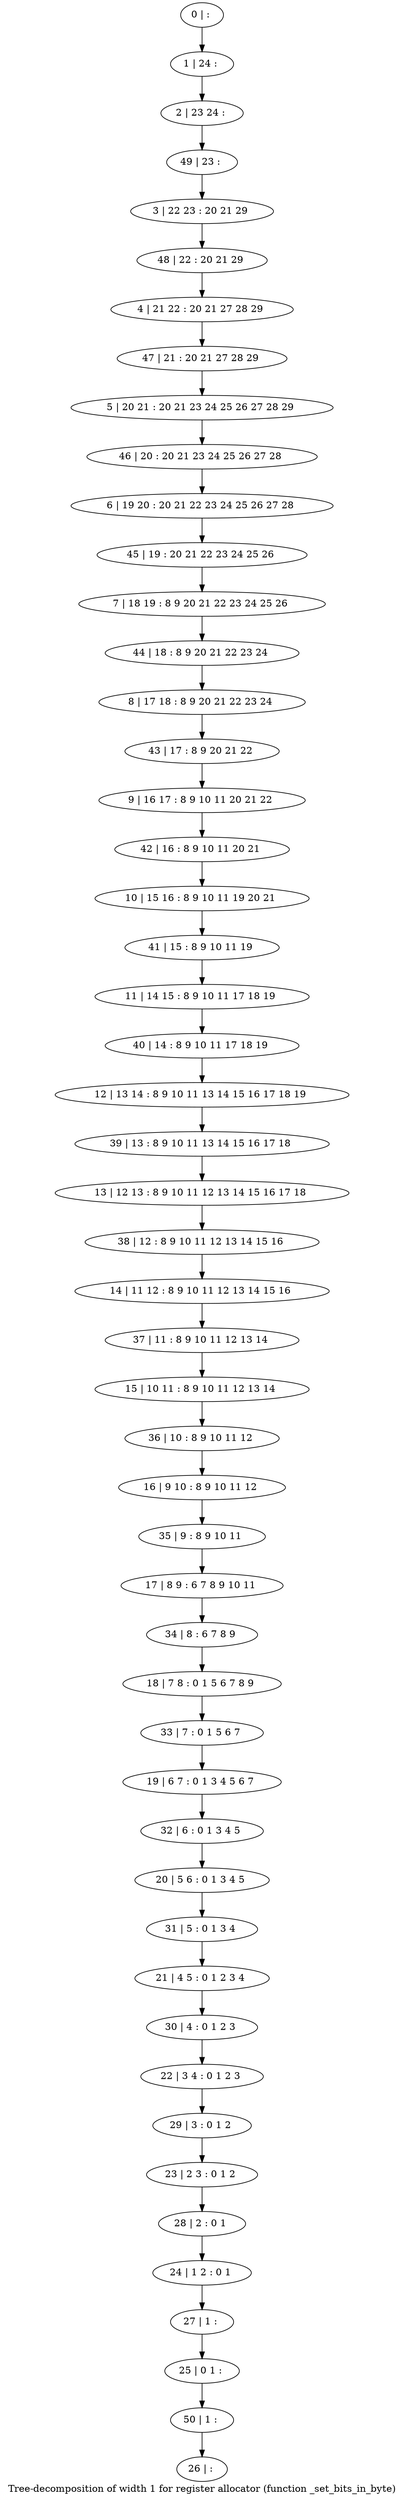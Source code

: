 digraph G {
graph [label="Tree-decomposition of width 1 for register allocator (function _set_bits_in_byte)"]
0[label="0 | : "];
1[label="1 | 24 : "];
2[label="2 | 23 24 : "];
3[label="3 | 22 23 : 20 21 29 "];
4[label="4 | 21 22 : 20 21 27 28 29 "];
5[label="5 | 20 21 : 20 21 23 24 25 26 27 28 29 "];
6[label="6 | 19 20 : 20 21 22 23 24 25 26 27 28 "];
7[label="7 | 18 19 : 8 9 20 21 22 23 24 25 26 "];
8[label="8 | 17 18 : 8 9 20 21 22 23 24 "];
9[label="9 | 16 17 : 8 9 10 11 20 21 22 "];
10[label="10 | 15 16 : 8 9 10 11 19 20 21 "];
11[label="11 | 14 15 : 8 9 10 11 17 18 19 "];
12[label="12 | 13 14 : 8 9 10 11 13 14 15 16 17 18 19 "];
13[label="13 | 12 13 : 8 9 10 11 12 13 14 15 16 17 18 "];
14[label="14 | 11 12 : 8 9 10 11 12 13 14 15 16 "];
15[label="15 | 10 11 : 8 9 10 11 12 13 14 "];
16[label="16 | 9 10 : 8 9 10 11 12 "];
17[label="17 | 8 9 : 6 7 8 9 10 11 "];
18[label="18 | 7 8 : 0 1 5 6 7 8 9 "];
19[label="19 | 6 7 : 0 1 3 4 5 6 7 "];
20[label="20 | 5 6 : 0 1 3 4 5 "];
21[label="21 | 4 5 : 0 1 2 3 4 "];
22[label="22 | 3 4 : 0 1 2 3 "];
23[label="23 | 2 3 : 0 1 2 "];
24[label="24 | 1 2 : 0 1 "];
25[label="25 | 0 1 : "];
26[label="26 | : "];
27[label="27 | 1 : "];
28[label="28 | 2 : 0 1 "];
29[label="29 | 3 : 0 1 2 "];
30[label="30 | 4 : 0 1 2 3 "];
31[label="31 | 5 : 0 1 3 4 "];
32[label="32 | 6 : 0 1 3 4 5 "];
33[label="33 | 7 : 0 1 5 6 7 "];
34[label="34 | 8 : 6 7 8 9 "];
35[label="35 | 9 : 8 9 10 11 "];
36[label="36 | 10 : 8 9 10 11 12 "];
37[label="37 | 11 : 8 9 10 11 12 13 14 "];
38[label="38 | 12 : 8 9 10 11 12 13 14 15 16 "];
39[label="39 | 13 : 8 9 10 11 13 14 15 16 17 18 "];
40[label="40 | 14 : 8 9 10 11 17 18 19 "];
41[label="41 | 15 : 8 9 10 11 19 "];
42[label="42 | 16 : 8 9 10 11 20 21 "];
43[label="43 | 17 : 8 9 20 21 22 "];
44[label="44 | 18 : 8 9 20 21 22 23 24 "];
45[label="45 | 19 : 20 21 22 23 24 25 26 "];
46[label="46 | 20 : 20 21 23 24 25 26 27 28 "];
47[label="47 | 21 : 20 21 27 28 29 "];
48[label="48 | 22 : 20 21 29 "];
49[label="49 | 23 : "];
50[label="50 | 1 : "];
0->1 ;
1->2 ;
27->25 ;
24->27 ;
28->24 ;
23->28 ;
29->23 ;
22->29 ;
30->22 ;
21->30 ;
31->21 ;
20->31 ;
32->20 ;
19->32 ;
33->19 ;
18->33 ;
34->18 ;
17->34 ;
35->17 ;
16->35 ;
36->16 ;
15->36 ;
37->15 ;
14->37 ;
38->14 ;
13->38 ;
39->13 ;
12->39 ;
40->12 ;
11->40 ;
41->11 ;
10->41 ;
42->10 ;
9->42 ;
43->9 ;
8->43 ;
44->8 ;
7->44 ;
45->7 ;
6->45 ;
46->6 ;
5->46 ;
47->5 ;
4->47 ;
48->4 ;
3->48 ;
49->3 ;
2->49 ;
50->26 ;
25->50 ;
}
